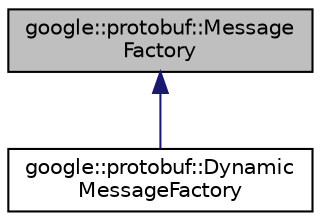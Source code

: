 digraph "google::protobuf::MessageFactory"
{
 // LATEX_PDF_SIZE
  edge [fontname="Helvetica",fontsize="10",labelfontname="Helvetica",labelfontsize="10"];
  node [fontname="Helvetica",fontsize="10",shape=record];
  Node1 [label="google::protobuf::Message\lFactory",height=0.2,width=0.4,color="black", fillcolor="grey75", style="filled", fontcolor="black",tooltip=" "];
  Node1 -> Node2 [dir="back",color="midnightblue",fontsize="10",style="solid",fontname="Helvetica"];
  Node2 [label="google::protobuf::Dynamic\lMessageFactory",height=0.2,width=0.4,color="black", fillcolor="white", style="filled",URL="$classgoogle_1_1protobuf_1_1DynamicMessageFactory.html",tooltip=" "];
}
